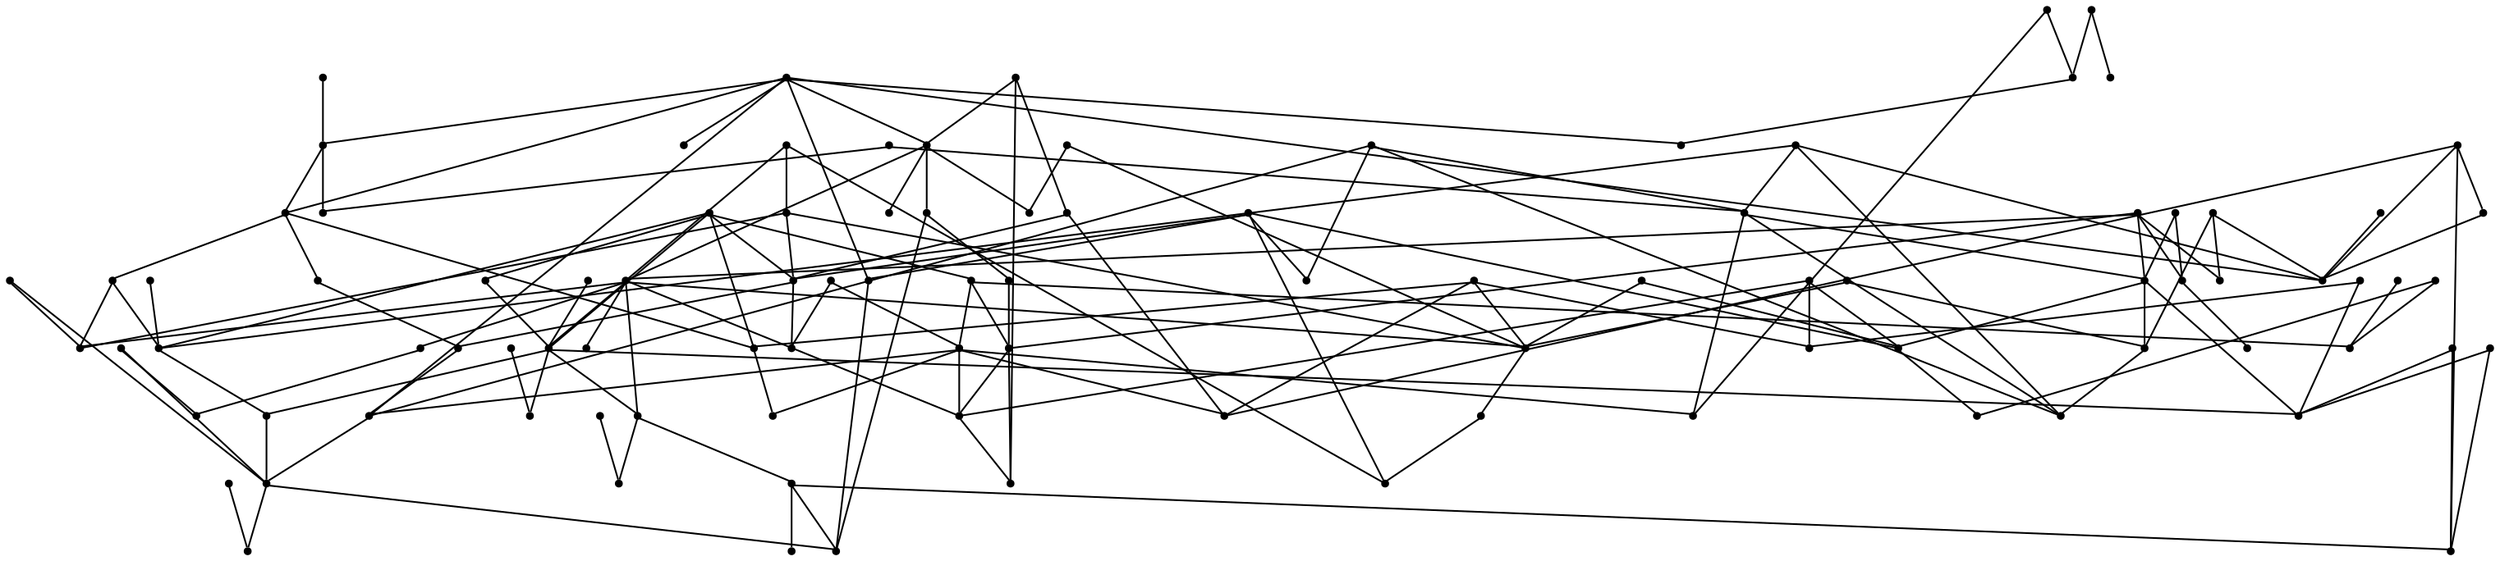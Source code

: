 strict graph {
    splines="line";
    node [margin=0 shape=point style=filled];

    0 [label="n0"]
    1 [label="n1"]
    2 [label="n2"]
    3 [label="n3"]
    4 [label="n4"]
    5 [label="n5"]
    6 [label="n6"]
    7 [label="n7"]
    8 [label="n8"]
    9 [label="n9"]
    10 [label="n10"]
    11 [label="n11"]
    12 [label="n12"]
    13 [label="n13"]
    14 [label="n14"]
    15 [label="n15"]
    16 [label="n16"]
    17 [label="n17"]
    18 [label="n18"]
    19 [label="n19"]
    20 [label="n20"]
    21 [label="n21"]
    22 [label="n22"]
    23 [label="n23"]
    24 [label="n24"]
    25 [label="n25"]
    26 [label="n26"]
    27 [label="n27"]
    28 [label="n28"]
    29 [label="n29"]
    30 [label="n30"]
    31 [label="n31"]
    32 [label="n32"]
    33 [label="n33"]
    34 [label="n34"]
    35 [label="n35"]
    36 [label="n36"]
    37 [label="n37"]
    38 [label="n38"]
    39 [label="n39"]
    40 [label="n40"]
    41 [label="n41"]
    42 [label="n42"]
    43 [label="n43"]
    44 [label="n44"]
    45 [label="n45"]
    46 [label="n46"]
    47 [label="n47"]
    48 [label="n48"]
    49 [label="n49"]
    50 [label="n50"]
    51 [label="n51"]
    52 [label="n52"]
    53 [label="n53"]
    54 [label="n54"]
    55 [label="n55"]
    56 [label="n56"]
    57 [label="n57"]
    58 [label="n58"]
    59 [label="n59"]
    60 [label="n60"]
    61 [label="n61"]
    62 [label="n62"]
    63 [label="n63"]
    64 [label="n64"]
    65 [label="n65"]
    66 [label="n66"]
    67 [label="n67"]
    68 [label="n68"]
    69 [label="n69"]
    70 [label="n70"]
    71 [label="n71"]
    72 [label="n72"]
    73 [label="n73"]
    74 [label="n74"]
    75 [label="n75"]
    76 [label="n76"]
    77 [label="n77"]
    78 [label="n78"]
    79 [label="n79"]
    80 [label="n80"]
    81 [label="n81"]
    82 [label="n82"]
    83 [label="n83"]
    84 [label="n84"]
    85 [label="n85"]
    86 [label="n86"]
    87 [label="n87"]
    88 [label="n88"]
    89 [label="n89"]
    90 [label="n90"]
    91 [label="n91"]
    92 [label="n92"]
    93 [label="n93"]
    94 [label="n94"]
    95 [label="n95"]
    96 [label="n96"]
    97 [label="n97"]
    98 [label="n98"]
    99 [label="n99"]

    0 -- 71
    0 -- 90
    0 -- 18
    0 -- 88
    0 -- 20
    1 -- 14
    2 -- 73
    2 -- 60
    2 -- 20
    3 -- 52
    3 -- 70
    3 -- 76
    3 -- 78
    3 -- 44
    4 -- 18
    4 -- 28
    4 -- 76
    5 -- 58
    5 -- 89
    6 -- 33
    7 -- 38
    7 -- 16
    7 -- 97
    8 -- 25
    8 -- 60
    8 -- 75
    8 -- 81
    9 -- 49
    9 -- 55
    10 -- 63
    10 -- 70
    10 -- 81
    10 -- 25
    11 -- 13
    11 -- 17
    11 -- 33
    11 -- 44
    11 -- 53
    11 -- 75
    12 -- 40
    12 -- 63
    12 -- 23
    12 -- 60
    12 -- 85
    12 -- 16
    12 -- 52
    12 -- 14
    13 -- 98
    13 -- 35
    13 -- 88
    14 -- 64
    14 -- 40
    15 -- 64
    15 -- 25
    16 -- 92
    16 -- 18
    16 -- 24
    16 -- 89
    17 -- 33
    18 -- 93
    18 -- 21
    18 -- 43
    18 -- 58
    18 -- 33
    18 -- 31
    18 -- 91
    19 -- 80
    21 -- 72
    22 -- 96
    22 -- 83
    24 -- 41
    24 -- 94
    25 -- 71
    25 -- 55
    25 -- 81
    26 -- 65
    27 -- 60
    28 -- 58
    28 -- 93
    28 -- 44
    29 -- 93
    29 -- 82
    30 -- 75
    32 -- 35
    32 -- 62
    33 -- 77
    33 -- 43
    33 -- 65
    33 -- 83
    34 -- 84
    35 -- 56
    35 -- 55
    35 -- 63
    35 -- 86
    35 -- 91
    36 -- 68
    36 -- 83
    37 -- 56
    37 -- 53
    37 -- 58
    37 -- 68
    38 -- 56
    38 -- 44
    39 -- 60
    39 -- 96
    39 -- 56
    39 -- 48
    40 -- 46
    40 -- 53
    40 -- 74
    41 -- 88
    42 -- 71
    42 -- 90
    43 -- 67
    43 -- 80
    44 -- 62
    44 -- 47
    45 -- 49
    45 -- 69
    46 -- 47
    47 -- 63
    48 -- 60
    49 -- 85
    50 -- 73
    50 -- 58
    51 -- 68
    51 -- 78
    51 -- 91
    52 -- 94
    53 -- 86
    54 -- 58
    54 -- 78
    57 -- 98
    58 -- 59
    59 -- 76
    61 -- 98
    61 -- 99
    63 -- 82
    66 -- 82
    66 -- 72
    67 -- 96
    67 -- 87
    67 -- 94
    71 -- 73
    71 -- 78
    71 -- 83
    73 -- 81
    74 -- 93
    74 -- 75
    75 -- 77
    77 -- 82
    78 -- 99
    79 -- 96
    79 -- 83
    82 -- 84
    82 -- 94
    88 -- 97
    88 -- 91
    90 -- 95
    91 -- 97
}